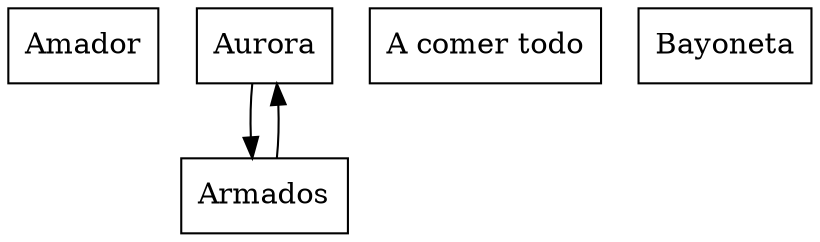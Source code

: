 digraph reporte {
rankdir = "TB"
node [ shape= rect label="Amador" ] A41Amador;
rankdir = "TB"
node [ shape= rect label="Aurora" ] A50Aurora;
node [ shape= rect label="Armados" ] A51Aurora;
A50Aurora -> A51Aurora;
A51Aurora -> A50Aurora;
rankdir = "TB"
node [ shape= rect label="A comer todo" ] A51Acomertodo;
rankdir = "TB"
node [ shape= rect label="Bayoneta" ] B51Bayoneta;

}